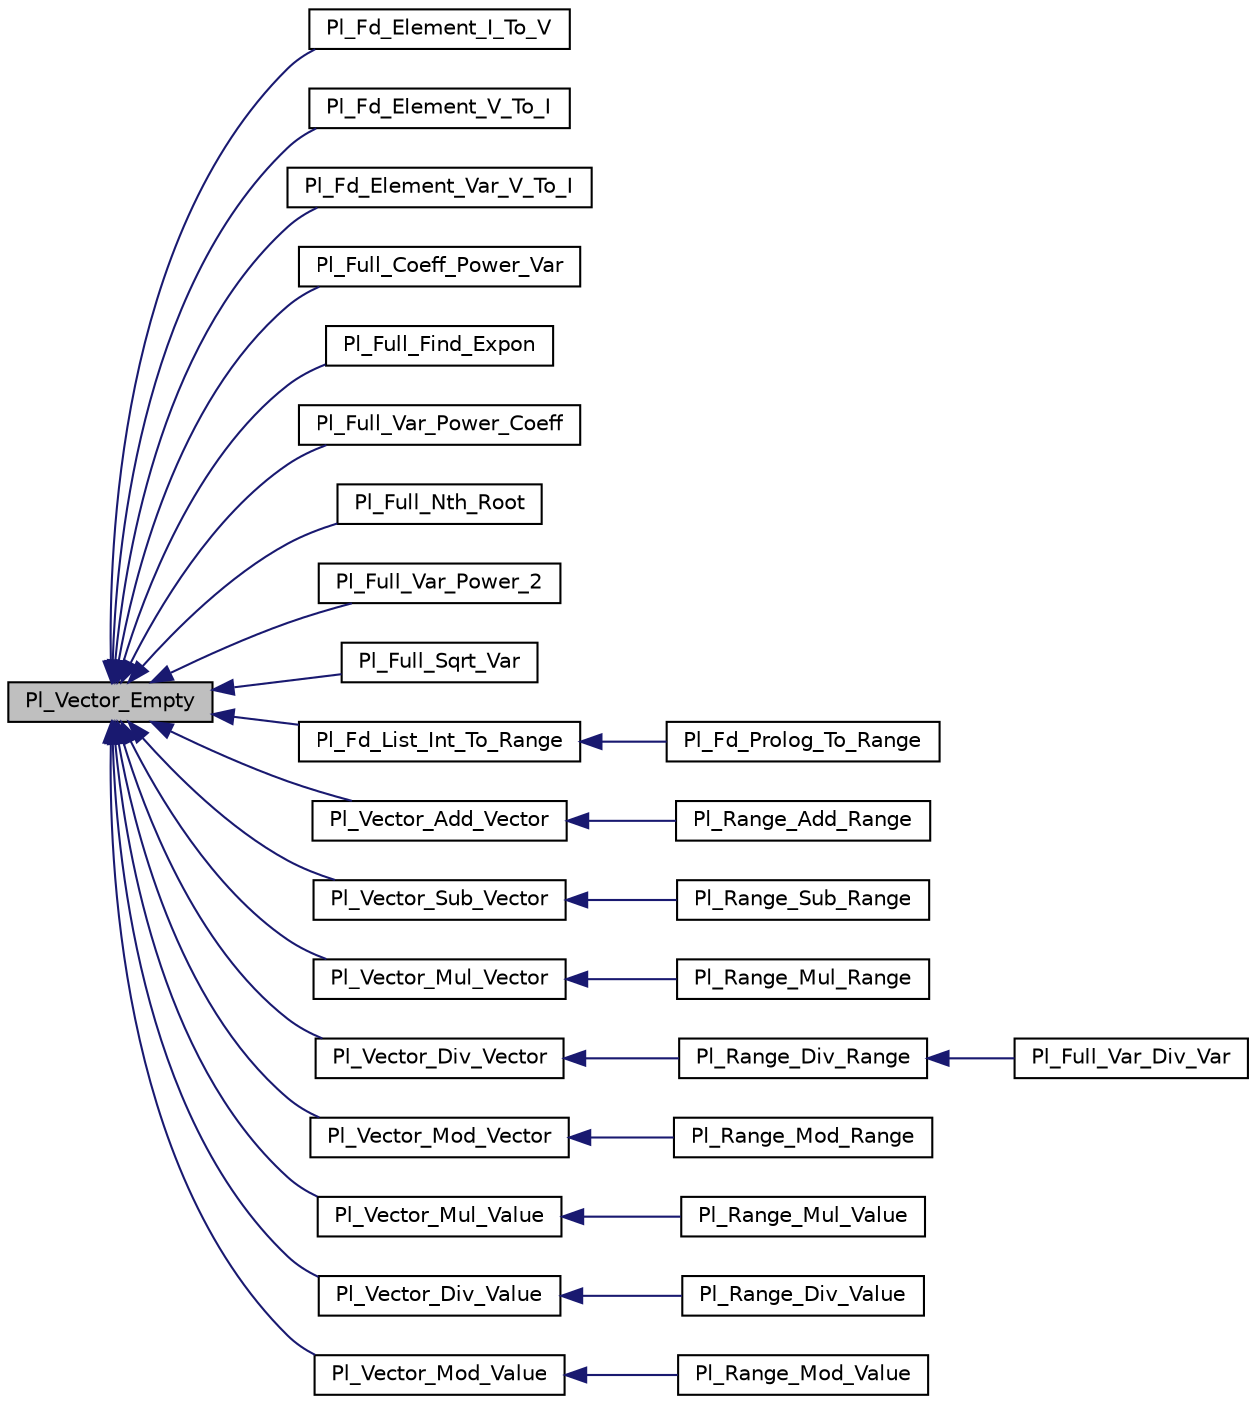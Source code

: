 digraph "Pl_Vector_Empty"
{
  edge [fontname="Helvetica",fontsize="10",labelfontname="Helvetica",labelfontsize="10"];
  node [fontname="Helvetica",fontsize="10",shape=record];
  rankdir="LR";
  Node1 [label="Pl_Vector_Empty",height=0.2,width=0.4,color="black", fillcolor="grey75", style="filled", fontcolor="black"];
  Node1 -> Node2 [dir="back",color="midnightblue",fontsize="10",style="solid",fontname="Helvetica"];
  Node2 [label="Pl_Fd_Element_I_To_V",height=0.2,width=0.4,color="black", fillcolor="white", style="filled",URL="$fd__symbolic__c_8c.html#a5db6c5540ac48848b6285d829fb87b11"];
  Node1 -> Node3 [dir="back",color="midnightblue",fontsize="10",style="solid",fontname="Helvetica"];
  Node3 [label="Pl_Fd_Element_V_To_I",height=0.2,width=0.4,color="black", fillcolor="white", style="filled",URL="$fd__symbolic__c_8c.html#a5afad3e4cb3bc3a023226914e73ab634"];
  Node1 -> Node4 [dir="back",color="midnightblue",fontsize="10",style="solid",fontname="Helvetica"];
  Node4 [label="Pl_Fd_Element_Var_V_To_I",height=0.2,width=0.4,color="black", fillcolor="white", style="filled",URL="$fd__symbolic__c_8c.html#a62869f3e88bb4521ab5ce34559d86c20"];
  Node1 -> Node5 [dir="back",color="midnightblue",fontsize="10",style="solid",fontname="Helvetica"];
  Node5 [label="Pl_Full_Coeff_Power_Var",height=0.2,width=0.4,color="black", fillcolor="white", style="filled",URL="$oper__supp_8h.html#ac9a0cd94d5df4a7aeb37c4b2d61a07e7"];
  Node1 -> Node6 [dir="back",color="midnightblue",fontsize="10",style="solid",fontname="Helvetica"];
  Node6 [label="Pl_Full_Find_Expon",height=0.2,width=0.4,color="black", fillcolor="white", style="filled",URL="$oper__supp_8h.html#ab80d6689c7be85e77bd12f6f1045d70c"];
  Node1 -> Node7 [dir="back",color="midnightblue",fontsize="10",style="solid",fontname="Helvetica"];
  Node7 [label="Pl_Full_Var_Power_Coeff",height=0.2,width=0.4,color="black", fillcolor="white", style="filled",URL="$oper__supp_8h.html#ae26c4a572baccb2d4c4b437e1deb0e21"];
  Node1 -> Node8 [dir="back",color="midnightblue",fontsize="10",style="solid",fontname="Helvetica"];
  Node8 [label="Pl_Full_Nth_Root",height=0.2,width=0.4,color="black", fillcolor="white", style="filled",URL="$oper__supp_8h.html#af9c9a27aecbd33f44b5d422c36a2288c"];
  Node1 -> Node9 [dir="back",color="midnightblue",fontsize="10",style="solid",fontname="Helvetica"];
  Node9 [label="Pl_Full_Var_Power_2",height=0.2,width=0.4,color="black", fillcolor="white", style="filled",URL="$oper__supp_8c.html#aa140c855c7521c4abd0225ee8b3f8c7b"];
  Node1 -> Node10 [dir="back",color="midnightblue",fontsize="10",style="solid",fontname="Helvetica"];
  Node10 [label="Pl_Full_Sqrt_Var",height=0.2,width=0.4,color="black", fillcolor="white", style="filled",URL="$oper__supp_8c.html#a4d72c8fcbe6507f9a074894e51a852e5"];
  Node1 -> Node11 [dir="back",color="midnightblue",fontsize="10",style="solid",fontname="Helvetica"];
  Node11 [label="Pl_Fd_List_Int_To_Range",height=0.2,width=0.4,color="black", fillcolor="white", style="filled",URL="$fd__inst_8h.html#a69a4ed98643d9cc2362a5c061cbc8a2d"];
  Node11 -> Node12 [dir="back",color="midnightblue",fontsize="10",style="solid",fontname="Helvetica"];
  Node12 [label="Pl_Fd_Prolog_To_Range",height=0.2,width=0.4,color="black", fillcolor="white", style="filled",URL="$fd__inst_8h.html#a0c402ae74fbc95a0e063cd30beb676d9"];
  Node1 -> Node13 [dir="back",color="midnightblue",fontsize="10",style="solid",fontname="Helvetica"];
  Node13 [label="Pl_Vector_Add_Vector",height=0.2,width=0.4,color="black", fillcolor="white", style="filled",URL="$fd__range_8h.html#a02a0b3473ca3d1461f15123e82883afd"];
  Node13 -> Node14 [dir="back",color="midnightblue",fontsize="10",style="solid",fontname="Helvetica"];
  Node14 [label="Pl_Range_Add_Range",height=0.2,width=0.4,color="black", fillcolor="white", style="filled",URL="$fd__range_8h.html#adedadc6d0997b6f5c8946850e9a45843"];
  Node1 -> Node15 [dir="back",color="midnightblue",fontsize="10",style="solid",fontname="Helvetica"];
  Node15 [label="Pl_Vector_Sub_Vector",height=0.2,width=0.4,color="black", fillcolor="white", style="filled",URL="$fd__range_8h.html#ae3c3b3fd3cbbb75ab86e15a41dd671a8"];
  Node15 -> Node16 [dir="back",color="midnightblue",fontsize="10",style="solid",fontname="Helvetica"];
  Node16 [label="Pl_Range_Sub_Range",height=0.2,width=0.4,color="black", fillcolor="white", style="filled",URL="$fd__range_8h.html#a07ed7ae0602b9aea27536b69c0e7d286"];
  Node1 -> Node17 [dir="back",color="midnightblue",fontsize="10",style="solid",fontname="Helvetica"];
  Node17 [label="Pl_Vector_Mul_Vector",height=0.2,width=0.4,color="black", fillcolor="white", style="filled",URL="$fd__range_8h.html#aeca59f9f20e4505f0c1e6ce4d642009b"];
  Node17 -> Node18 [dir="back",color="midnightblue",fontsize="10",style="solid",fontname="Helvetica"];
  Node18 [label="Pl_Range_Mul_Range",height=0.2,width=0.4,color="black", fillcolor="white", style="filled",URL="$fd__range_8h.html#aba43fee6e534e6cdc31783c24d92d039"];
  Node1 -> Node19 [dir="back",color="midnightblue",fontsize="10",style="solid",fontname="Helvetica"];
  Node19 [label="Pl_Vector_Div_Vector",height=0.2,width=0.4,color="black", fillcolor="white", style="filled",URL="$fd__range_8h.html#aa49a174fff3343dff525a701bdc7fb5c"];
  Node19 -> Node20 [dir="back",color="midnightblue",fontsize="10",style="solid",fontname="Helvetica"];
  Node20 [label="Pl_Range_Div_Range",height=0.2,width=0.4,color="black", fillcolor="white", style="filled",URL="$fd__range_8h.html#a693c0bbe3eae104e0dd1aa29ab1b34e4"];
  Node20 -> Node21 [dir="back",color="midnightblue",fontsize="10",style="solid",fontname="Helvetica"];
  Node21 [label="Pl_Full_Var_Div_Var",height=0.2,width=0.4,color="black", fillcolor="white", style="filled",URL="$oper__supp_8c.html#a30be23f966fef653dc03092613673b53"];
  Node1 -> Node22 [dir="back",color="midnightblue",fontsize="10",style="solid",fontname="Helvetica"];
  Node22 [label="Pl_Vector_Mod_Vector",height=0.2,width=0.4,color="black", fillcolor="white", style="filled",URL="$fd__range_8h.html#ac4eb536544f1b224c73a348bf2ae8af1"];
  Node22 -> Node23 [dir="back",color="midnightblue",fontsize="10",style="solid",fontname="Helvetica"];
  Node23 [label="Pl_Range_Mod_Range",height=0.2,width=0.4,color="black", fillcolor="white", style="filled",URL="$fd__range_8h.html#a5045e3605f1d90fb4fe910cb79b96e40"];
  Node1 -> Node24 [dir="back",color="midnightblue",fontsize="10",style="solid",fontname="Helvetica"];
  Node24 [label="Pl_Vector_Mul_Value",height=0.2,width=0.4,color="black", fillcolor="white", style="filled",URL="$fd__range_8h.html#a1f20a48ab91b33fb4a11586924d9d326"];
  Node24 -> Node25 [dir="back",color="midnightblue",fontsize="10",style="solid",fontname="Helvetica"];
  Node25 [label="Pl_Range_Mul_Value",height=0.2,width=0.4,color="black", fillcolor="white", style="filled",URL="$fd__range_8h.html#a84a0b17829c14bd0b85521cab6b6c774"];
  Node1 -> Node26 [dir="back",color="midnightblue",fontsize="10",style="solid",fontname="Helvetica"];
  Node26 [label="Pl_Vector_Div_Value",height=0.2,width=0.4,color="black", fillcolor="white", style="filled",URL="$fd__range_8h.html#aa1effb7995ce909a175cce3e74ffdee9"];
  Node26 -> Node27 [dir="back",color="midnightblue",fontsize="10",style="solid",fontname="Helvetica"];
  Node27 [label="Pl_Range_Div_Value",height=0.2,width=0.4,color="black", fillcolor="white", style="filled",URL="$fd__range_8h.html#ae6948005a13729e71edd90910ec9d7fc"];
  Node1 -> Node28 [dir="back",color="midnightblue",fontsize="10",style="solid",fontname="Helvetica"];
  Node28 [label="Pl_Vector_Mod_Value",height=0.2,width=0.4,color="black", fillcolor="white", style="filled",URL="$fd__range_8h.html#a36bfcd8fdac72d0f7564dc766915ee31"];
  Node28 -> Node29 [dir="back",color="midnightblue",fontsize="10",style="solid",fontname="Helvetica"];
  Node29 [label="Pl_Range_Mod_Value",height=0.2,width=0.4,color="black", fillcolor="white", style="filled",URL="$fd__range_8h.html#abb12acff202d285e3c73960b8d7a01db"];
}

